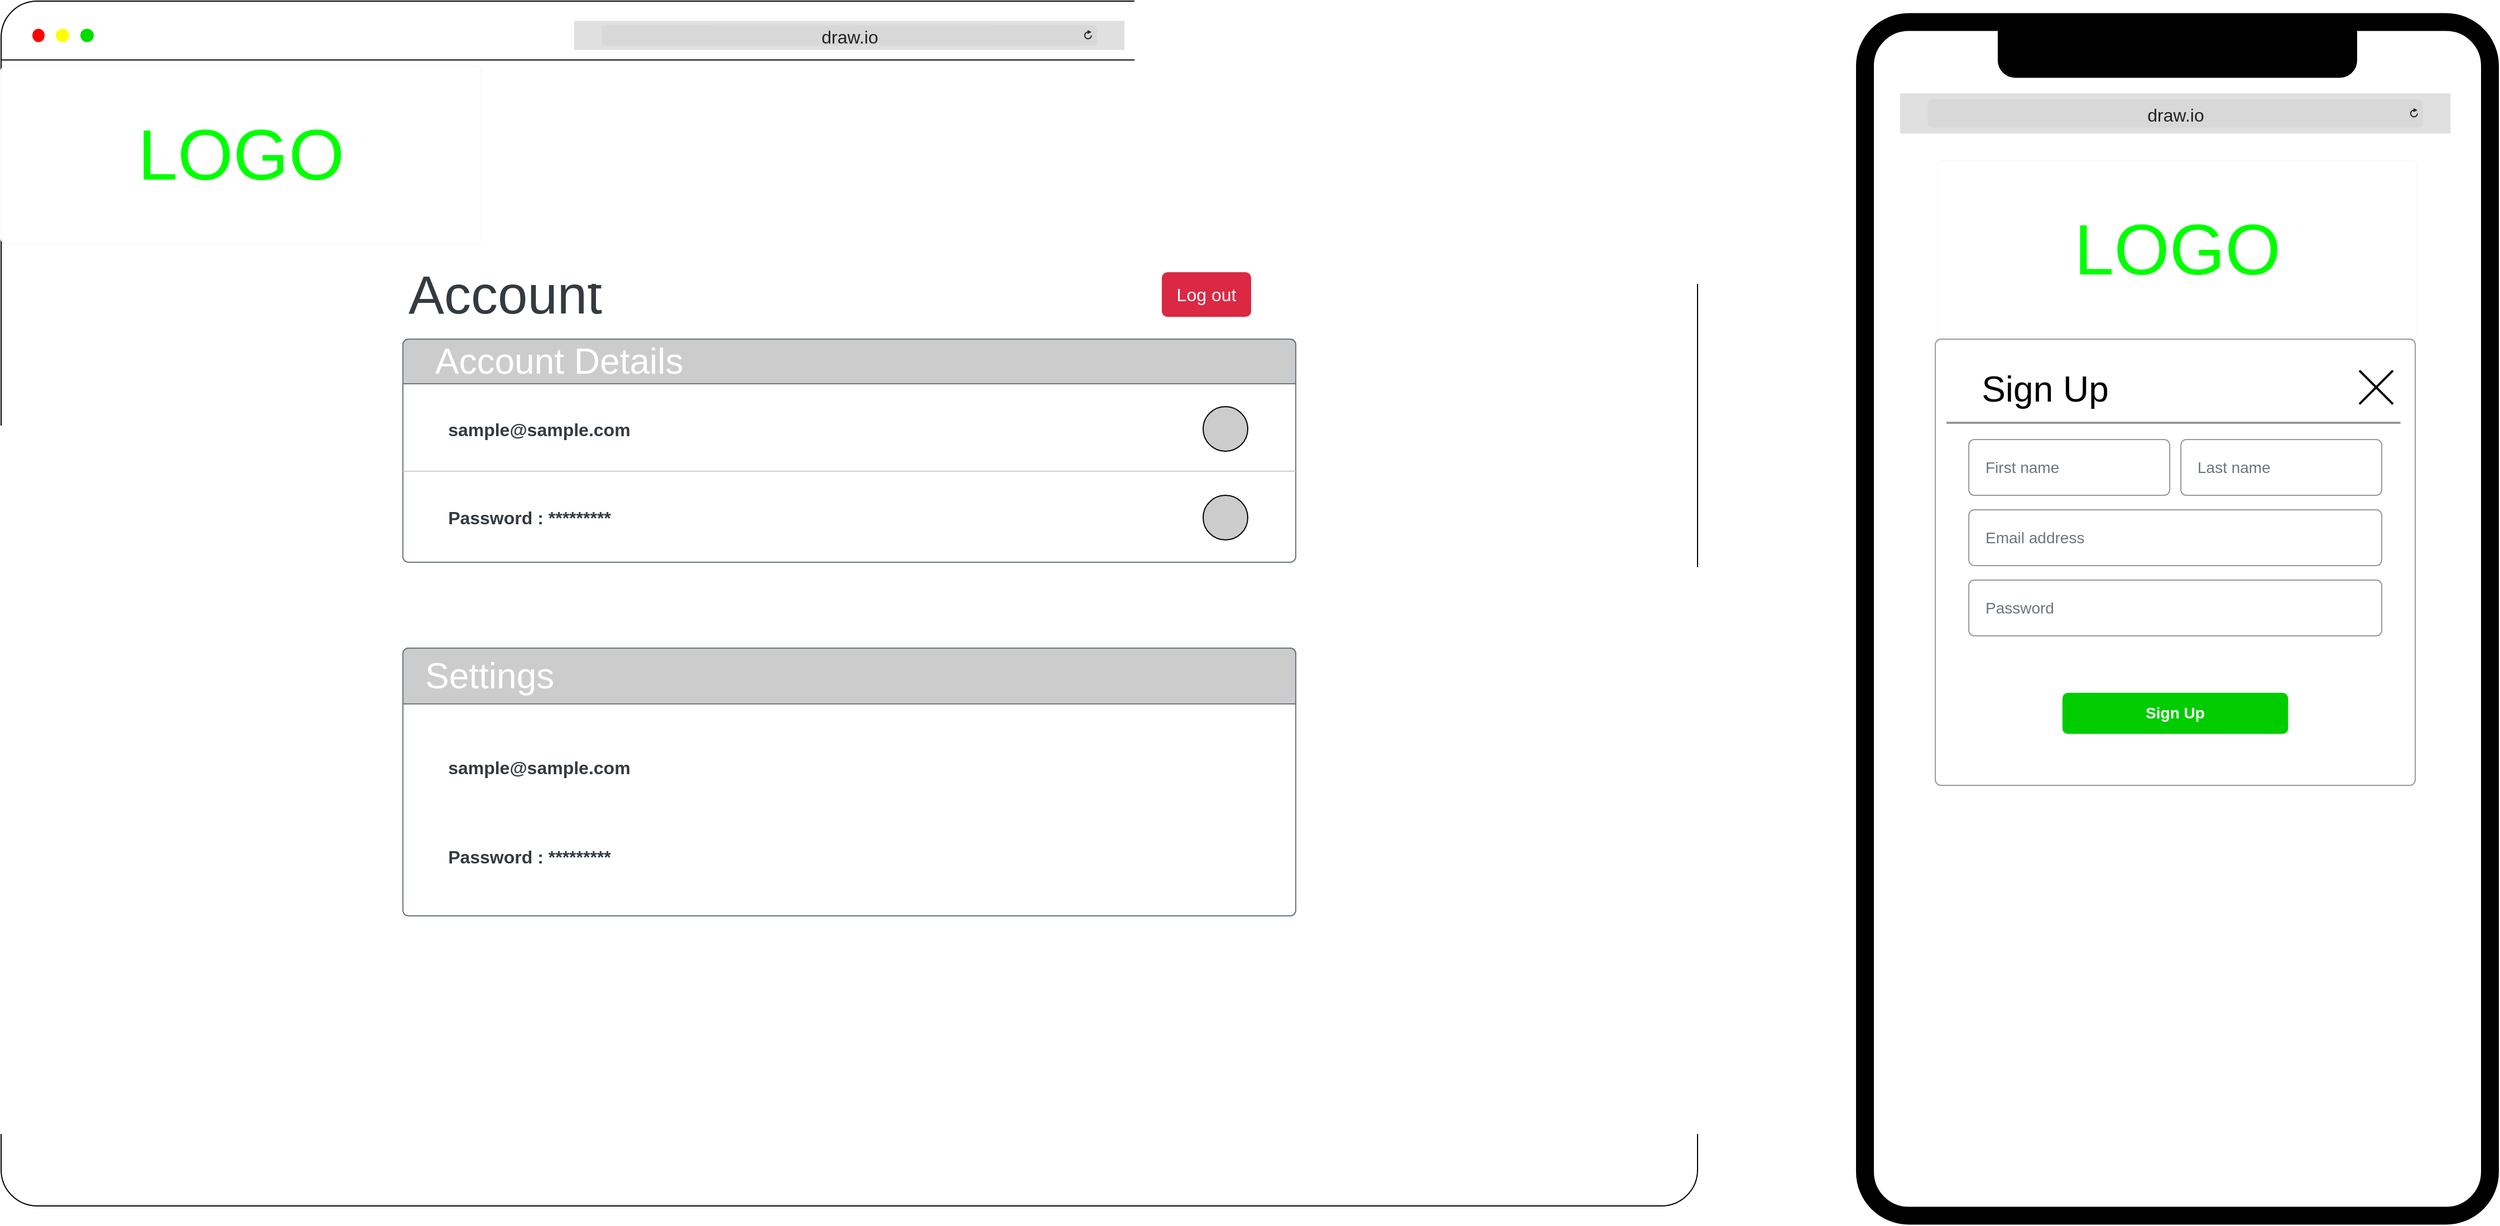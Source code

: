 <mxfile>
    <diagram id="mhVGNM03eQkajhlVQlf7" name="ページ1">
        <mxGraphModel dx="2258" dy="385" grid="1" gridSize="10" guides="1" tooltips="1" connect="1" arrows="1" fold="1" page="1" pageScale="1" pageWidth="827" pageHeight="1169" math="0" shadow="0">
            <root>
                <mxCell id="0"/>
                <mxCell id="1" parent="0"/>
                <mxCell id="2" value="" style="rounded=1;whiteSpace=wrap;html=1;arcSize=3;fontColor=default;" parent="1" vertex="1">
                    <mxGeometry x="-1510" y="40" width="1520" height="1080" as="geometry"/>
                </mxCell>
                <mxCell id="3" value="" style="line;strokeWidth=1;html=1;strokeColor=#000000;rounded=1;" parent="1" vertex="1">
                    <mxGeometry x="-1510" y="87.75" width="1520" height="10" as="geometry"/>
                </mxCell>
                <mxCell id="4" value="" style="verticalLabelPosition=bottom;labelBackgroundColor=default;verticalAlign=top;shadow=0;dashed=0;strokeWidth=2;shape=mxgraph.ios7.misc.add;fillColor=#00DD00;strokeColor=none;sketch=0;fontColor=default;html=1;rounded=1;" parent="1" vertex="1">
                    <mxGeometry x="-1439" y="64.75" width="12" height="12" as="geometry"/>
                </mxCell>
                <mxCell id="5" value="" style="html=1;verticalLabelPosition=bottom;labelBackgroundColor=#ffffff;verticalAlign=top;shadow=0;dashed=0;strokeWidth=2;shape=mxgraph.ios7.misc.delete;fillColor=#ff0000;strokeColor=none;sketch=0;rounded=1;" parent="1" vertex="1">
                    <mxGeometry x="-1482" y="64.75" width="11" height="12" as="geometry"/>
                </mxCell>
                <mxCell id="6" value="" style="html=1;verticalLabelPosition=bottom;labelBackgroundColor=#ffffff;verticalAlign=top;shadow=0;dashed=0;strokeWidth=2;shape=mxgraph.ios7.misc.delete;fillColor=#FFFF00;strokeColor=none;sketch=0;rounded=1;" parent="1" vertex="1">
                    <mxGeometry x="-1461" y="64.75" width="12" height="12" as="geometry"/>
                </mxCell>
                <mxCell id="7" value="&lt;font style=&quot;font-size: 16px&quot;&gt;draw.io&lt;/font&gt;" style="html=1;strokeWidth=1;shadow=0;dashed=0;shape=mxgraph.ios7ui.url;fillColor=#e0e0e0;strokeColor=#c0c0c0;buttonText=;strokeColor2=#222222;fontColor=#222222;fontSize=8;spacingTop=2;align=center;rounded=1;" parent="1" vertex="1">
                    <mxGeometry x="-996.56" y="57.75" width="493.13" height="26" as="geometry"/>
                </mxCell>
                <mxCell id="8" value="" style="rounded=1;whiteSpace=wrap;html=1;arcSize=7;fontColor=default;strokeWidth=16;" parent="1" vertex="1">
                    <mxGeometry x="160" y="58.75" width="560" height="1070" as="geometry"/>
                </mxCell>
                <mxCell id="9" value="" style="rounded=1;whiteSpace=wrap;html=1;shadow=0;fontSize=27;fontColor=#FFFFFF;strokeColor=#000000;strokeWidth=2;fillColor=#000000;gradientColor=none;arcSize=27;" parent="1" vertex="1">
                    <mxGeometry x="280" y="53.75" width="320" height="54" as="geometry"/>
                </mxCell>
                <mxCell id="10" value="&lt;font style=&quot;font-size: 16px&quot;&gt;draw.io&lt;/font&gt;" style="html=1;strokeWidth=1;shadow=0;dashed=0;shape=mxgraph.ios7ui.url;fillColor=#e0e0e0;strokeColor=#c0c0c0;buttonText=;strokeColor2=#222222;fontColor=#222222;fontSize=8;spacingTop=2;align=center;rounded=1;" parent="1" vertex="1">
                    <mxGeometry x="191.5" y="122.75" width="493.13" height="36" as="geometry"/>
                </mxCell>
                <mxCell id="20" value="LOGO" style="html=1;shadow=0;dashed=0;shape=mxgraph.bootstrap.rrect;rSize=5;strokeColor=#F8F9FA;strokeWidth=1;fillColor=none;fontColor=#00FF00;whiteSpace=wrap;align=center;verticalAlign=middle;spacingLeft=0;fontStyle=0;fontSize=64;spacing=5;sketch=0;" parent="1" vertex="1">
                    <mxGeometry x="-1510" y="97.75" width="430" height="160" as="geometry"/>
                </mxCell>
                <mxCell id="21" value="LOGO" style="html=1;shadow=0;dashed=0;shape=mxgraph.bootstrap.rrect;rSize=5;strokeColor=#F8F9FA;strokeWidth=1;fillColor=none;fontColor=#00FF00;whiteSpace=wrap;align=center;verticalAlign=middle;spacingLeft=0;fontStyle=0;fontSize=64;spacing=5;sketch=0;" parent="1" vertex="1">
                    <mxGeometry x="225.0" y="183" width="430" height="160" as="geometry"/>
                </mxCell>
                <mxCell id="22" value="" style="html=1;shadow=0;dashed=0;shape=mxgraph.bootstrap.rrect;rSize=5;fillColor=#FFFFFF;strokeColor=#999999;fontSize=72;fontColor=#00CC00;" parent="1" vertex="1">
                    <mxGeometry x="223.06" y="343" width="430" height="400" as="geometry"/>
                </mxCell>
                <mxCell id="23" value="First name" style="html=1;shadow=0;dashed=0;shape=mxgraph.bootstrap.rrect;rSize=5;fillColor=none;strokeColor=#999999;align=left;spacing=15;fontSize=14;fontColor=#6C767D;" parent="22" vertex="1">
                    <mxGeometry width="180" height="50" relative="1" as="geometry">
                        <mxPoint x="30" y="90" as="offset"/>
                    </mxGeometry>
                </mxCell>
                <mxCell id="24" value="Password" style="html=1;shadow=0;dashed=0;shape=mxgraph.bootstrap.rrect;rSize=5;fillColor=none;strokeColor=#999999;align=left;spacing=15;fontSize=14;fontColor=#6C767D;" parent="22" vertex="1">
                    <mxGeometry width="370" height="50" relative="1" as="geometry">
                        <mxPoint x="30" y="216" as="offset"/>
                    </mxGeometry>
                </mxCell>
                <mxCell id="25" value="" style="shape=line;strokeColor=#999999;perimeter=none;resizeWidth=1;fontSize=72;fontColor=#00CC00;strokeWidth=2;sketch=0;" parent="22" vertex="1">
                    <mxGeometry width="406.757" height="10" relative="1" as="geometry">
                        <mxPoint x="10" y="70" as="offset"/>
                    </mxGeometry>
                </mxCell>
                <mxCell id="26" value="Sign Up" style="html=1;shadow=0;dashed=0;shape=mxgraph.bootstrap.rrect;rSize=5;strokeColor=none;strokeWidth=1;fillColor=#00CC00;fontColor=#FFFFFF;whiteSpace=wrap;align=center;verticalAlign=middle;spacingLeft=0;fontStyle=1;fontSize=14;spacing=5;" parent="22" vertex="1">
                    <mxGeometry x="113.882" y="317.002" width="202.228" height="36.905" as="geometry"/>
                </mxCell>
                <mxCell id="27" value="Last name" style="html=1;shadow=0;dashed=0;shape=mxgraph.bootstrap.rrect;rSize=5;fillColor=none;strokeColor=#999999;align=left;spacing=15;fontSize=14;fontColor=#6C767D;" parent="22" vertex="1">
                    <mxGeometry width="180" height="50" relative="1" as="geometry">
                        <mxPoint x="220" y="90" as="offset"/>
                    </mxGeometry>
                </mxCell>
                <mxCell id="28" value="Email address" style="html=1;shadow=0;dashed=0;shape=mxgraph.bootstrap.rrect;rSize=5;fillColor=none;strokeColor=#999999;align=left;spacing=15;fontSize=14;fontColor=#6C767D;" parent="22" vertex="1">
                    <mxGeometry width="370" height="50" relative="1" as="geometry">
                        <mxPoint x="30" y="153" as="offset"/>
                    </mxGeometry>
                </mxCell>
                <mxCell id="29" value="Sign Up" style="html=1;shadow=0;dashed=0;shape=mxgraph.bootstrap.rrect;rSize=5;strokeColor=none;strokeWidth=1;fillColor=none;fontColor=#000000;whiteSpace=wrap;align=center;verticalAlign=middle;spacingLeft=0;fontStyle=0;fontSize=32;spacing=5;sketch=0;" parent="22" vertex="1">
                    <mxGeometry x="23.243" y="21.098" width="151.081" height="48.708" as="geometry"/>
                </mxCell>
                <mxCell id="30" value="" style="shape=umlDestroy;shadow=0;sketch=0;fontSize=32;fontColor=#000000;strokeWidth=2;fillColor=none;" parent="22" vertex="1">
                    <mxGeometry x="380" y="28.156" width="30" height="30" as="geometry"/>
                </mxCell>
                <mxCell id="34" value="" style="html=1;shadow=0;dashed=0;shape=mxgraph.bootstrap.rrect;rSize=5;strokeColor=#6C767D;html=1;whiteSpace=wrap;fillColor=#ffffff;fontColor=#212529;verticalAlign=bottom;align=left;spacing=20;spacingBottom=0;fontSize=14;" parent="1" vertex="1">
                    <mxGeometry x="-1150" y="343" width="800.01" height="200" as="geometry"/>
                </mxCell>
                <mxCell id="35" value="&amp;nbsp;Account Details" style="html=1;shadow=0;dashed=0;shape=mxgraph.bootstrap.topButton;rSize=5;perimeter=none;whiteSpace=wrap;fillColor=#CCCCCC;strokeColor=#6C767D;fontColor=#FFFFFF;resizeWidth=1;fontSize=32;align=left;spacing=20;fontStyle=0" parent="34" vertex="1">
                    <mxGeometry width="800" height="40" relative="1" as="geometry"/>
                </mxCell>
                <mxCell id="37" value="&lt;span style=&quot;white-space: pre&quot;&gt;&#9;&lt;/span&gt;sample@sample.com" style="html=1;shadow=0;dashed=0;shape=mxgraph.bootstrap.rrect;rSize=5;strokeColor=none;strokeWidth=1;fillColor=none;fontColor=#343A40;whiteSpace=wrap;align=left;verticalAlign=middle;spacingLeft=0;fontStyle=1;fontSize=16;spacing=5;" parent="34" vertex="1">
                    <mxGeometry x="-9.095e-15" y="40.502" width="800" height="80" as="geometry"/>
                </mxCell>
                <mxCell id="40" value="&lt;span style=&quot;white-space: pre&quot;&gt;&#9;&lt;/span&gt;Password : *********" style="html=1;shadow=0;dashed=0;shape=mxgraph.bootstrap.rrect;rSize=5;strokeColor=none;strokeWidth=1;fillColor=none;fontColor=#343A40;whiteSpace=wrap;align=left;verticalAlign=middle;spacingLeft=0;fontStyle=1;fontSize=16;spacing=5;" parent="34" vertex="1">
                    <mxGeometry x="0.01" y="120.002" width="800" height="80" as="geometry"/>
                </mxCell>
                <mxCell id="51" value="" style="line;strokeWidth=1;html=1;shadow=0;fontSize=32;fontColor=#FFFFFF;fillColor=none;gradientColor=none;strokeColor=#CCCCCC;" parent="34" vertex="1">
                    <mxGeometry x="0.01" y="114.167" width="799.99" height="8.333" as="geometry"/>
                </mxCell>
                <mxCell id="45" value="" style="html=1;shadow=0;dashed=0;shape=mxgraph.bootstrap.radioButton2;labelPosition=right;verticalLabelPosition=middle;align=left;verticalAlign=middle;gradientColor=none;fillColor=#CCCCCC;checked=0;spacing=5;checkedFill=#0085FC;checkedStroke=#ffffff;sketch=0;fontSize=32;fontColor=#FFFFFF;strokeColor=default;" parent="34" vertex="1">
                    <mxGeometry x="717" y="60.5" width="40" height="40" as="geometry"/>
                </mxCell>
                <mxCell id="47" value="" style="shape=image;verticalLabelPosition=bottom;labelBackgroundColor=#ffffff;verticalAlign=top;aspect=fixed;imageAspect=0;image=https://cdn-icons-png.flaticon.com/512/61/61456.png;" parent="34" vertex="1">
                    <mxGeometry x="727.005" y="70.502" width="20" height="20" as="geometry"/>
                </mxCell>
                <mxCell id="52" value="" style="html=1;shadow=0;dashed=0;shape=mxgraph.bootstrap.radioButton2;labelPosition=right;verticalLabelPosition=middle;align=left;verticalAlign=middle;gradientColor=none;fillColor=#CCCCCC;checked=0;spacing=5;checkedFill=#0085FC;checkedStroke=#ffffff;sketch=0;fontSize=32;fontColor=#FFFFFF;strokeColor=default;" parent="34" vertex="1">
                    <mxGeometry x="717" y="140" width="40" height="40" as="geometry"/>
                </mxCell>
                <mxCell id="53" value="" style="shape=image;verticalLabelPosition=bottom;labelBackgroundColor=#ffffff;verticalAlign=top;aspect=fixed;imageAspect=0;image=https://cdn-icons-png.flaticon.com/512/61/61456.png;" parent="34" vertex="1">
                    <mxGeometry x="727.005" y="150.002" width="20" height="20" as="geometry"/>
                </mxCell>
                <mxCell id="36" value="Account" style="html=1;shadow=0;dashed=0;shape=mxgraph.bootstrap.rrect;rSize=5;strokeColor=none;strokeWidth=1;fillColor=none;fontColor=#343A40;whiteSpace=wrap;align=left;verticalAlign=middle;spacingLeft=0;fontStyle=0;fontSize=48;spacing=5;" parent="1" vertex="1">
                    <mxGeometry x="-1150" y="263" width="400" height="80" as="geometry"/>
                </mxCell>
                <mxCell id="39" value="Log out" style="html=1;shadow=0;dashed=0;shape=mxgraph.bootstrap.rrect;rSize=5;strokeColor=none;strokeWidth=1;fillColor=#DB2843;fontColor=#FFFFFF;whiteSpace=wrap;align=center;verticalAlign=middle;spacingLeft=0;fontStyle=0;fontSize=16;spacing=5;" parent="1" vertex="1">
                    <mxGeometry x="-470" y="283" width="80" height="40" as="geometry"/>
                </mxCell>
                <mxCell id="41" value="" style="html=1;shadow=0;dashed=0;shape=mxgraph.bootstrap.rrect;rSize=5;strokeColor=#6C767D;html=1;whiteSpace=wrap;fillColor=#ffffff;fontColor=#212529;verticalAlign=bottom;align=left;spacing=20;spacingBottom=0;fontSize=14;" parent="1" vertex="1">
                    <mxGeometry x="-1150" y="620" width="800.01" height="240" as="geometry"/>
                </mxCell>
                <mxCell id="42" value="Settings" style="html=1;shadow=0;dashed=0;shape=mxgraph.bootstrap.topButton;rSize=5;perimeter=none;whiteSpace=wrap;fillColor=#CCCCCC;strokeColor=#6C767D;fontColor=#FFFFFF;resizeWidth=1;fontSize=32;align=left;spacing=20;fontStyle=0" parent="41" vertex="1">
                    <mxGeometry width="800" height="50" relative="1" as="geometry"/>
                </mxCell>
                <mxCell id="43" value="&lt;span style=&quot;white-space: pre&quot;&gt;&#9;&lt;/span&gt;sample@sample.com" style="html=1;shadow=0;dashed=0;shape=mxgraph.bootstrap.rrect;rSize=5;strokeColor=none;strokeWidth=1;fillColor=none;fontColor=#343A40;whiteSpace=wrap;align=left;verticalAlign=middle;spacingLeft=0;fontStyle=1;fontSize=16;spacing=5;" parent="41" vertex="1">
                    <mxGeometry x="0.01" y="67.002" width="800" height="80" as="geometry"/>
                </mxCell>
                <mxCell id="44" value="&lt;span style=&quot;white-space: pre&quot;&gt;&#9;&lt;/span&gt;Password : *********" style="html=1;shadow=0;dashed=0;shape=mxgraph.bootstrap.rrect;rSize=5;strokeColor=none;strokeWidth=1;fillColor=none;fontColor=#343A40;whiteSpace=wrap;align=left;verticalAlign=middle;spacingLeft=0;fontStyle=1;fontSize=16;spacing=5;" parent="41" vertex="1">
                    <mxGeometry x="0.01" y="147.002" width="800" height="80" as="geometry"/>
                </mxCell>
            </root>
        </mxGraphModel>
    </diagram>
</mxfile>